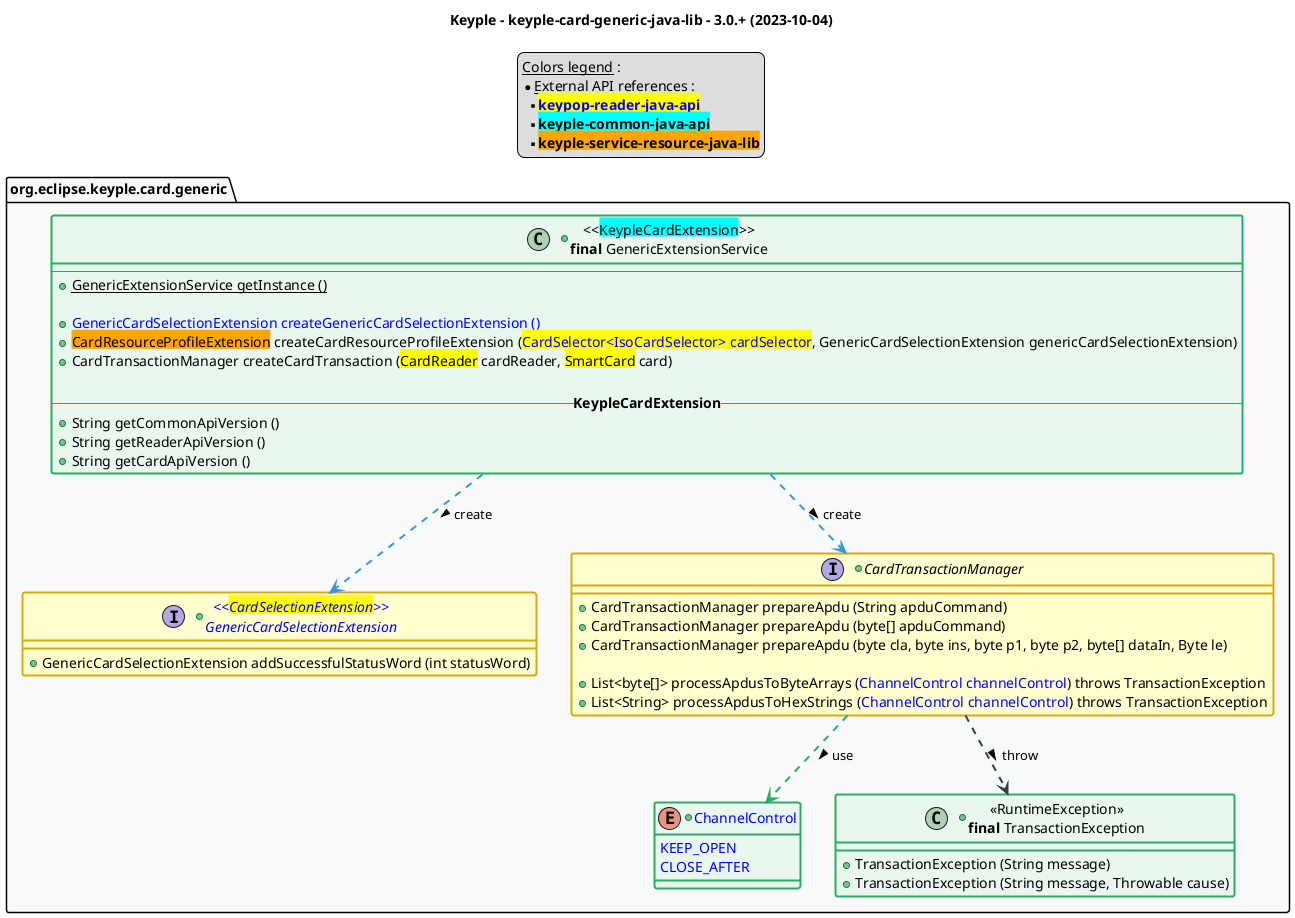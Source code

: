 @startuml
title
    Keyple - keyple-card-generic-java-lib - 3.0.+ (2023-10-04)
end title

' == THEME ==

'Couleurs issues de : https://htmlcolorcodes.com/fr/tableau-de-couleur/tableau-de-couleur-design-plat/
!define C_GREY1 F8F9F9
!define C_GREY2 F2F3F4
!define C_GREY3 E5E7E9
!define C_GREY4 D7DBDD
!define C_GREY5 CACFD2
!define C_GREY6 BDC3C7
!define C_LINK 3498DB
!define C_USE 27AE60
!define C_THROW 2C3E50

' -- Styles that don't work with new version of plantuml --
skinparam stereotypeABorderColor #A9DCDF
skinparam stereotypeIBorderColor #B4A7E5
skinparam stereotypeCBorderColor #ADD1B2
skinparam stereotypeEBorderColor #EB93DF
' -- END --

skinparam ClassBorderThickness 2
skinparam ArrowThickness 2

' Yellow
skinparam ClassBackgroundColor #FEFECE
skinparam ClassBorderColor #D4AC0D
' Red
skinparam ClassBackgroundColor<<red>> #FDEDEC
skinparam ClassBorderColor<<red>> #E74C3C
hide <<red>> stereotype
' Purple
skinparam ClassBackgroundColor<<purple>> #F4ECF7
skinparam ClassBorderColor<<purple>> #8E44AD
hide <<purple>> stereotype
' blue
skinparam ClassBackgroundColor<<blue>> #EBF5FB
skinparam ClassBorderColor<<blue>> #3498DB
hide <<blue>> stereotype
' Green
skinparam ClassBackgroundColor<<green>> #E9F7EF
skinparam ClassBorderColor<<green>> #27AE60
hide <<green>> stereotype
' Grey
skinparam ClassBackgroundColor<<grey>> #EAECEE
skinparam ClassBorderColor<<grey>> #2C3E50
hide <<grey>> stereotype

' == CONTENT ==

legend top
    __Colors legend__ :
    * __External API references__ :
    ** <color:blue><back:yellow>**keypop-reader-java-api**</back>
    ** <back:cyan>**keyple-common-java-api**</back>
    ** <back:orange>**keyple-service-resource-java-lib**</back>
end legend

package "org.eclipse.keyple.card.generic" as generic {
    +class "<<<back:cyan>KeypleCardExtension</back>>>\n**final** GenericExtensionService" as GenericExtensionService <<green>> {
        --
        +{static} GenericExtensionService getInstance ()

        +<color:blue>GenericCardSelectionExtension createGenericCardSelectionExtension ()
        +<back:orange>CardResourceProfileExtension</back> createCardResourceProfileExtension (<color:blue><back:yellow>CardSelector<IsoCardSelector> cardSelector</back></color>, GenericCardSelectionExtension genericCardSelectionExtension)
        +CardTransactionManager createCardTransaction (<back:yellow>CardReader</back> cardReader, <back:yellow>SmartCard</back> card)

        -- **KeypleCardExtension** --
        +String getCommonApiVersion ()
        +String getReaderApiVersion ()
        +String getCardApiVersion ()
    }
    +interface "<color:blue><<<back:yellow>CardSelectionExtension</back>>>\n<color:blue>GenericCardSelectionExtension" as GenericCardSelectionExtension {
        +GenericCardSelectionExtension addSuccessfulStatusWord (int statusWord)
    }
    +interface CardTransactionManager {
        +CardTransactionManager prepareApdu (String apduCommand)
        +CardTransactionManager prepareApdu (byte[] apduCommand)
        +CardTransactionManager prepareApdu (byte cla, byte ins, byte p1, byte p2, byte[] dataIn, Byte le)

        +List<byte[]> processApdusToByteArrays (<color:blue>ChannelControl channelControl</color>) throws TransactionException
        +List<String> processApdusToHexStrings (<color:blue>ChannelControl channelControl</color>) throws TransactionException
    }
    +enum "<color:blue>ChannelControl" as ChannelControl <<green>> {
        <color:blue>KEEP_OPEN
        <color:blue>CLOSE_AFTER
    }
    +class "<<RuntimeException>>\n**final** TransactionException" as TransactionException <<green>> {
        +TransactionException (String message)
        +TransactionException (String message, Throwable cause)
    }
}

' Associations

' == LAYOUT ==

GenericExtensionService ..> GenericCardSelectionExtension #C_LINK : create >
GenericExtensionService ..> CardTransactionManager #C_LINK : create >

CardTransactionManager ..> ChannelControl #C_USE : use >
CardTransactionManager ..> TransactionException #C_THROW : throw >

' == STYLE ==

package generic #C_GREY1 {}


@enduml
